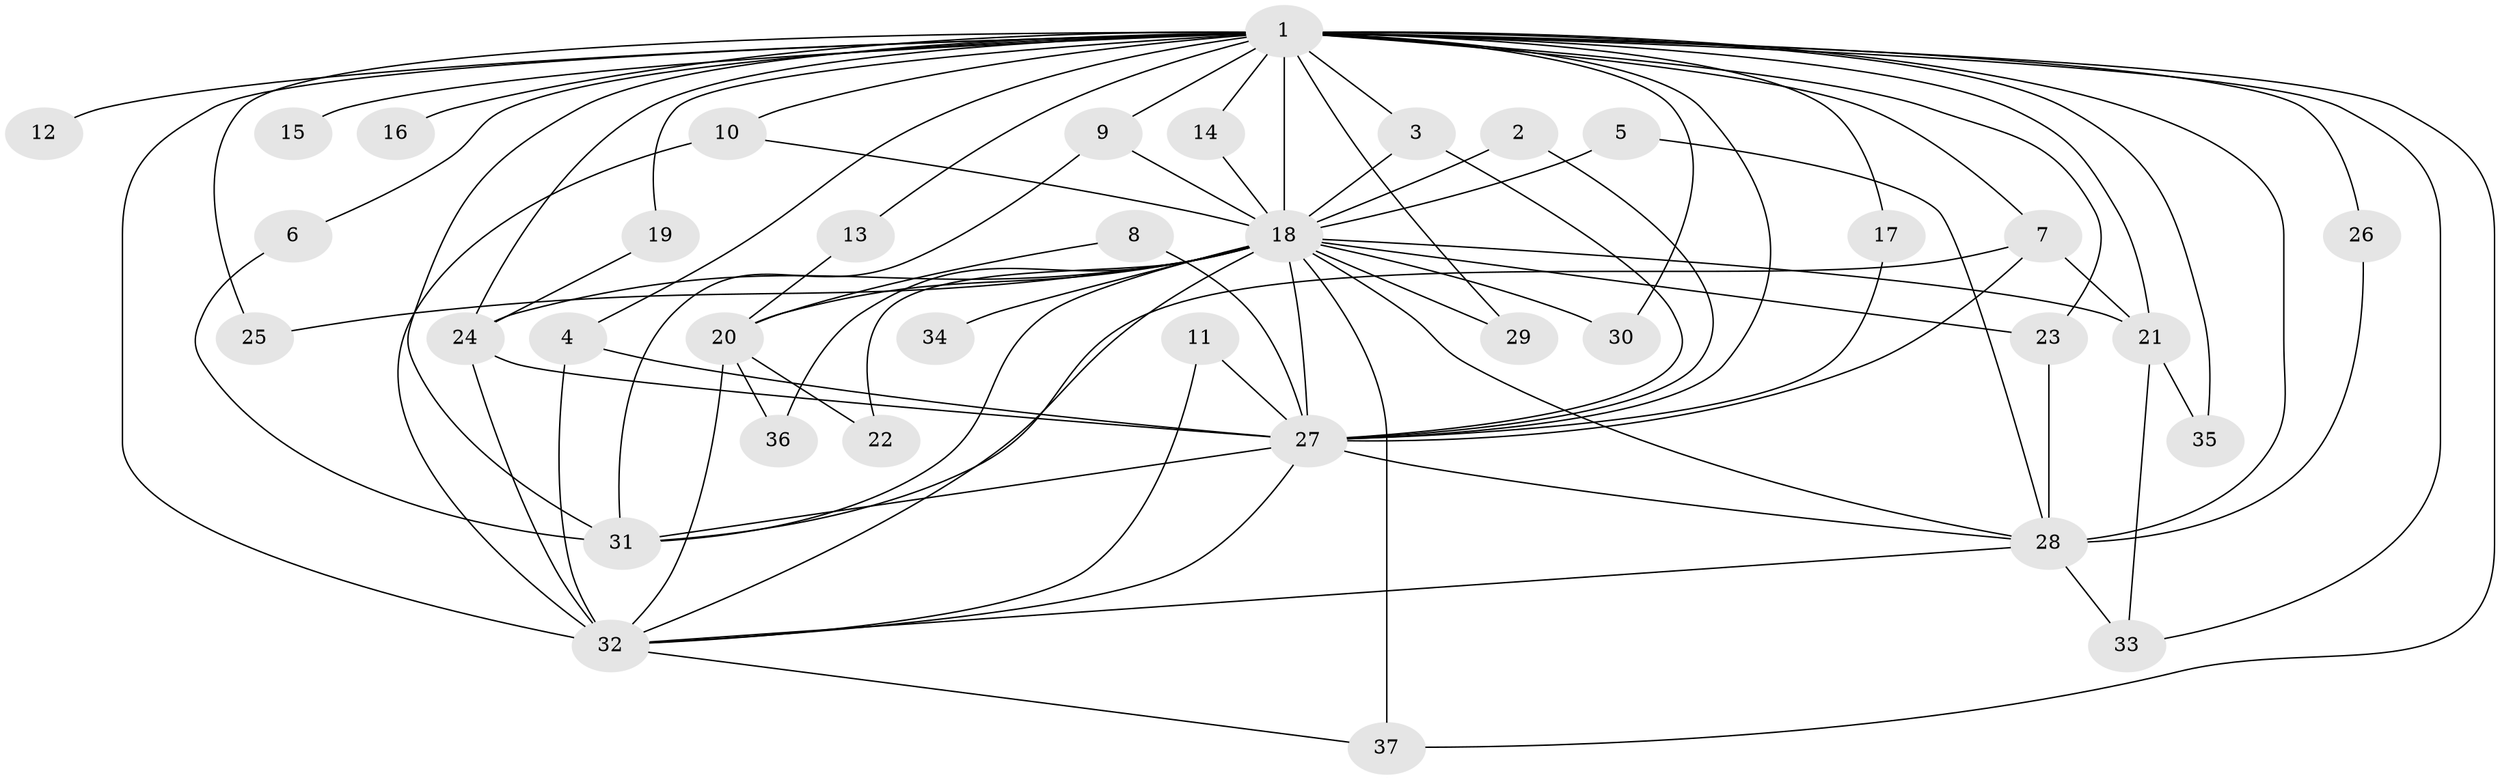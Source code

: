// original degree distribution, {10: 0.014084507042253521, 18: 0.028169014084507043, 15: 0.014084507042253521, 25: 0.014084507042253521, 16: 0.028169014084507043, 21: 0.014084507042253521, 20: 0.028169014084507043, 4: 0.04225352112676056, 2: 0.5633802816901409, 3: 0.2112676056338028, 7: 0.014084507042253521, 6: 0.014084507042253521, 5: 0.014084507042253521}
// Generated by graph-tools (version 1.1) at 2025/49/03/09/25 03:49:39]
// undirected, 37 vertices, 82 edges
graph export_dot {
graph [start="1"]
  node [color=gray90,style=filled];
  1;
  2;
  3;
  4;
  5;
  6;
  7;
  8;
  9;
  10;
  11;
  12;
  13;
  14;
  15;
  16;
  17;
  18;
  19;
  20;
  21;
  22;
  23;
  24;
  25;
  26;
  27;
  28;
  29;
  30;
  31;
  32;
  33;
  34;
  35;
  36;
  37;
  1 -- 3 [weight=1.0];
  1 -- 4 [weight=1.0];
  1 -- 6 [weight=1.0];
  1 -- 7 [weight=1.0];
  1 -- 9 [weight=2.0];
  1 -- 10 [weight=1.0];
  1 -- 12 [weight=1.0];
  1 -- 13 [weight=1.0];
  1 -- 14 [weight=2.0];
  1 -- 15 [weight=2.0];
  1 -- 16 [weight=2.0];
  1 -- 17 [weight=1.0];
  1 -- 18 [weight=12.0];
  1 -- 19 [weight=1.0];
  1 -- 21 [weight=2.0];
  1 -- 23 [weight=1.0];
  1 -- 24 [weight=1.0];
  1 -- 25 [weight=2.0];
  1 -- 26 [weight=1.0];
  1 -- 27 [weight=5.0];
  1 -- 28 [weight=6.0];
  1 -- 29 [weight=1.0];
  1 -- 30 [weight=1.0];
  1 -- 31 [weight=1.0];
  1 -- 32 [weight=6.0];
  1 -- 33 [weight=1.0];
  1 -- 35 [weight=1.0];
  1 -- 37 [weight=1.0];
  2 -- 18 [weight=1.0];
  2 -- 27 [weight=1.0];
  3 -- 18 [weight=1.0];
  3 -- 27 [weight=1.0];
  4 -- 27 [weight=1.0];
  4 -- 32 [weight=1.0];
  5 -- 18 [weight=1.0];
  5 -- 28 [weight=1.0];
  6 -- 31 [weight=1.0];
  7 -- 21 [weight=1.0];
  7 -- 27 [weight=1.0];
  7 -- 31 [weight=1.0];
  8 -- 20 [weight=1.0];
  8 -- 27 [weight=1.0];
  9 -- 18 [weight=1.0];
  9 -- 31 [weight=1.0];
  10 -- 18 [weight=1.0];
  10 -- 32 [weight=1.0];
  11 -- 27 [weight=1.0];
  11 -- 32 [weight=1.0];
  13 -- 20 [weight=1.0];
  14 -- 18 [weight=1.0];
  17 -- 27 [weight=1.0];
  18 -- 20 [weight=2.0];
  18 -- 21 [weight=1.0];
  18 -- 22 [weight=1.0];
  18 -- 23 [weight=2.0];
  18 -- 24 [weight=2.0];
  18 -- 25 [weight=1.0];
  18 -- 27 [weight=4.0];
  18 -- 28 [weight=4.0];
  18 -- 29 [weight=1.0];
  18 -- 30 [weight=1.0];
  18 -- 31 [weight=2.0];
  18 -- 32 [weight=3.0];
  18 -- 34 [weight=2.0];
  18 -- 36 [weight=1.0];
  18 -- 37 [weight=1.0];
  19 -- 24 [weight=1.0];
  20 -- 22 [weight=1.0];
  20 -- 32 [weight=2.0];
  20 -- 36 [weight=1.0];
  21 -- 33 [weight=1.0];
  21 -- 35 [weight=1.0];
  23 -- 28 [weight=1.0];
  24 -- 27 [weight=1.0];
  24 -- 32 [weight=1.0];
  26 -- 28 [weight=1.0];
  27 -- 28 [weight=1.0];
  27 -- 31 [weight=1.0];
  27 -- 32 [weight=1.0];
  28 -- 32 [weight=1.0];
  28 -- 33 [weight=1.0];
  32 -- 37 [weight=1.0];
}
